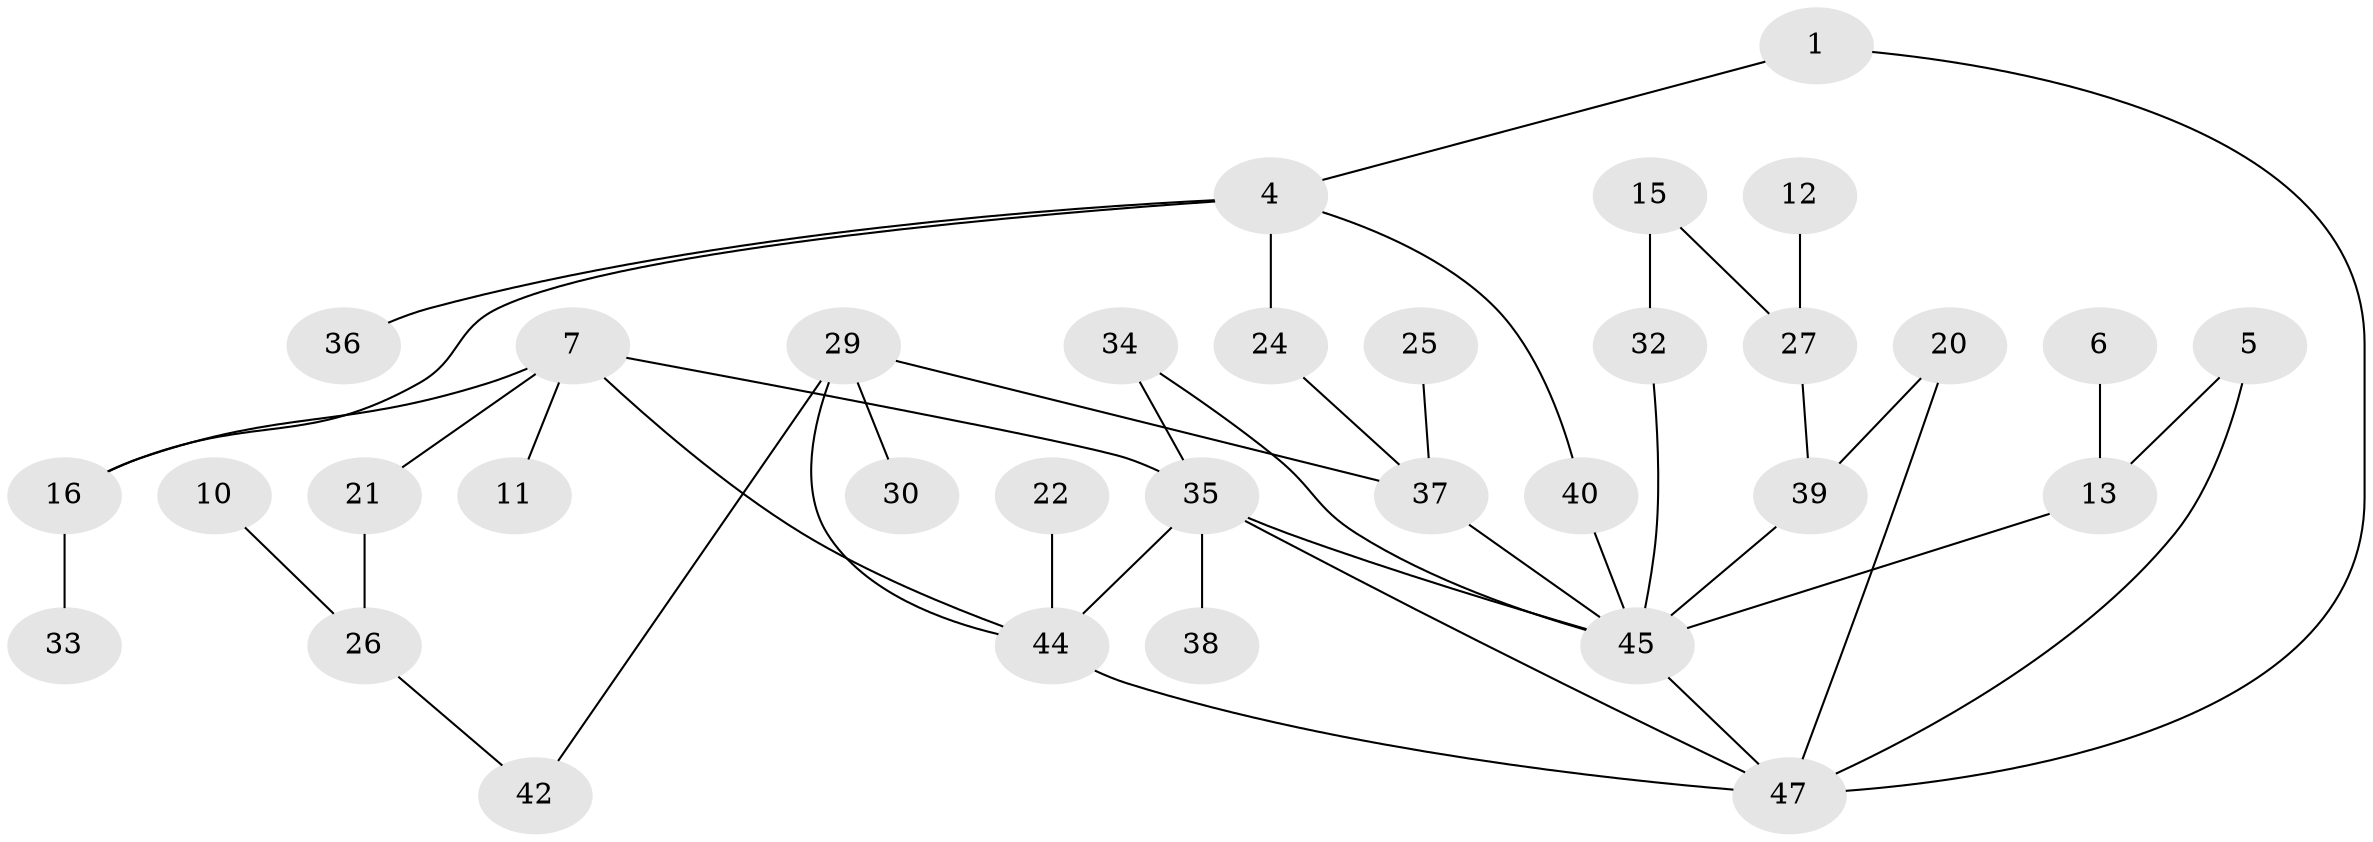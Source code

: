 // original degree distribution, {2: 0.3125, 4: 0.10416666666666667, 1: 0.2708333333333333, 3: 0.15625, 0: 0.125, 5: 0.020833333333333332, 7: 0.010416666666666666}
// Generated by graph-tools (version 1.1) at 2025/49/03/09/25 03:49:07]
// undirected, 33 vertices, 44 edges
graph export_dot {
graph [start="1"]
  node [color=gray90,style=filled];
  1;
  4;
  5;
  6;
  7;
  10;
  11;
  12;
  13;
  15;
  16;
  20;
  21;
  22;
  24;
  25;
  26;
  27;
  29;
  30;
  32;
  33;
  34;
  35;
  36;
  37;
  38;
  39;
  40;
  42;
  44;
  45;
  47;
  1 -- 4 [weight=1.0];
  1 -- 47 [weight=1.0];
  4 -- 16 [weight=1.0];
  4 -- 24 [weight=1.0];
  4 -- 36 [weight=1.0];
  4 -- 40 [weight=1.0];
  5 -- 13 [weight=1.0];
  5 -- 47 [weight=1.0];
  6 -- 13 [weight=1.0];
  7 -- 11 [weight=1.0];
  7 -- 16 [weight=1.0];
  7 -- 21 [weight=1.0];
  7 -- 35 [weight=1.0];
  7 -- 44 [weight=1.0];
  10 -- 26 [weight=1.0];
  12 -- 27 [weight=1.0];
  13 -- 45 [weight=1.0];
  15 -- 27 [weight=1.0];
  15 -- 32 [weight=2.0];
  16 -- 33 [weight=1.0];
  20 -- 39 [weight=1.0];
  20 -- 47 [weight=1.0];
  21 -- 26 [weight=1.0];
  22 -- 44 [weight=1.0];
  24 -- 37 [weight=1.0];
  25 -- 37 [weight=1.0];
  26 -- 42 [weight=1.0];
  27 -- 39 [weight=1.0];
  29 -- 30 [weight=1.0];
  29 -- 37 [weight=1.0];
  29 -- 42 [weight=1.0];
  29 -- 44 [weight=1.0];
  32 -- 45 [weight=1.0];
  34 -- 35 [weight=1.0];
  34 -- 45 [weight=1.0];
  35 -- 38 [weight=1.0];
  35 -- 44 [weight=1.0];
  35 -- 45 [weight=1.0];
  35 -- 47 [weight=1.0];
  37 -- 45 [weight=1.0];
  39 -- 45 [weight=1.0];
  40 -- 45 [weight=1.0];
  44 -- 47 [weight=1.0];
  45 -- 47 [weight=1.0];
}
